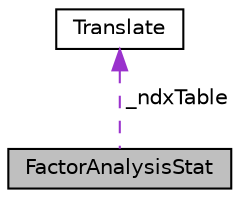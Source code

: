 digraph "FactorAnalysisStat"
{
  edge [fontname="Helvetica",fontsize="10",labelfontname="Helvetica",labelfontsize="10"];
  node [fontname="Helvetica",fontsize="10",shape=record];
  Node1 [label="FactorAnalysisStat",height=0.2,width=0.4,color="black", fillcolor="grey75", style="filled" fontcolor="black"];
  Node2 -> Node1 [dir="back",color="darkorchid3",fontsize="10",style="dashed",label=" _ndxTable" ,fontname="Helvetica"];
  Node2 [label="Translate",height=0.2,width=0.4,color="black", fillcolor="white", style="filled",URL="$classTranslate.html",tooltip="Translate filename into loc and sent. "];
}
